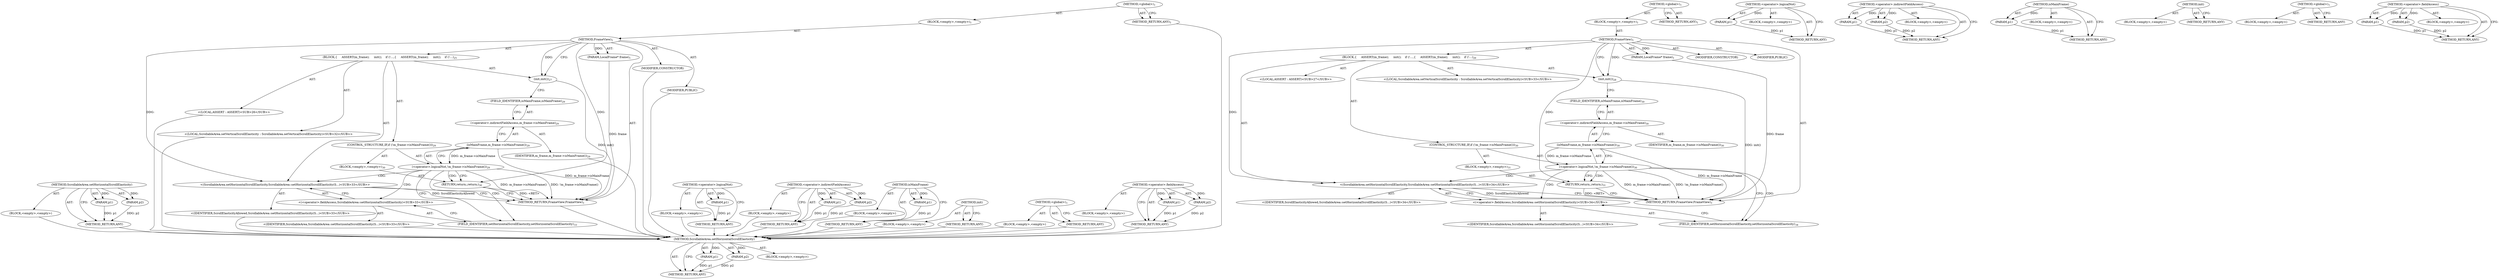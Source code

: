 digraph "&lt;operator&gt;.fieldAccess" {
vulnerable_68 [label=<(METHOD,ScrollableArea.setHorizontalScrollElasticity)>];
vulnerable_69 [label=<(PARAM,p1)>];
vulnerable_70 [label=<(PARAM,p2)>];
vulnerable_71 [label=<(BLOCK,&lt;empty&gt;,&lt;empty&gt;)>];
vulnerable_72 [label=<(METHOD_RETURN,ANY)>];
vulnerable_6 [label=<(METHOD,&lt;global&gt;)<SUB>1</SUB>>];
vulnerable_7 [label=<(BLOCK,&lt;empty&gt;,&lt;empty&gt;)<SUB>1</SUB>>];
vulnerable_8 [label=<(METHOD,FrameView)<SUB>1</SUB>>];
vulnerable_9 [label=<(PARAM,LocalFrame* frame)<SUB>1</SUB>>];
vulnerable_10 [label=<(BLOCK,{
     ASSERT(m_frame);
     init();

    if (!...,{
     ASSERT(m_frame);
     init();

    if (!...)<SUB>25</SUB>>];
vulnerable_11 [label="<(LOCAL,ASSERT : ASSERT)<SUB>26</SUB>>"];
vulnerable_12 [label=<(init,init())<SUB>27</SUB>>];
vulnerable_13 [label=<(CONTROL_STRUCTURE,IF,if (!m_frame-&gt;isMainFrame()))<SUB>29</SUB>>];
vulnerable_14 [label=<(&lt;operator&gt;.logicalNot,!m_frame-&gt;isMainFrame())<SUB>29</SUB>>];
vulnerable_15 [label=<(isMainFrame,m_frame-&gt;isMainFrame())<SUB>29</SUB>>];
vulnerable_16 [label=<(&lt;operator&gt;.indirectFieldAccess,m_frame-&gt;isMainFrame)<SUB>29</SUB>>];
vulnerable_17 [label=<(IDENTIFIER,m_frame,m_frame-&gt;isMainFrame())<SUB>29</SUB>>];
vulnerable_18 [label=<(FIELD_IDENTIFIER,isMainFrame,isMainFrame)<SUB>29</SUB>>];
vulnerable_19 [label=<(BLOCK,&lt;empty&gt;,&lt;empty&gt;)<SUB>30</SUB>>];
vulnerable_20 [label=<(RETURN,return;,return;)<SUB>30</SUB>>];
vulnerable_21 [label="<(LOCAL,ScrollableArea.setVerticalScrollElasticity : ScrollableArea.setVerticalScrollElasticity)<SUB>32</SUB>>"];
vulnerable_22 [label="<(ScrollableArea.setHorizontalScrollElasticity,ScrollableArea::setHorizontalScrollElasticity(S...)<SUB>33</SUB>>"];
vulnerable_23 [label="<(&lt;operator&gt;.fieldAccess,ScrollableArea::setHorizontalScrollElasticity)<SUB>33</SUB>>"];
vulnerable_24 [label="<(IDENTIFIER,ScrollableArea,ScrollableArea::setHorizontalScrollElasticity(S...)<SUB>33</SUB>>"];
vulnerable_25 [label=<(FIELD_IDENTIFIER,setHorizontalScrollElasticity,setHorizontalScrollElasticity)<SUB>33</SUB>>];
vulnerable_26 [label="<(IDENTIFIER,ScrollElasticityAllowed,ScrollableArea::setHorizontalScrollElasticity(S...)<SUB>33</SUB>>"];
vulnerable_27 [label=<(MODIFIER,CONSTRUCTOR)>];
vulnerable_28 [label=<(MODIFIER,PUBLIC)>];
vulnerable_29 [label=<(METHOD_RETURN,FrameView.FrameView)<SUB>1</SUB>>];
vulnerable_31 [label=<(METHOD_RETURN,ANY)<SUB>1</SUB>>];
vulnerable_55 [label=<(METHOD,&lt;operator&gt;.logicalNot)>];
vulnerable_56 [label=<(PARAM,p1)>];
vulnerable_57 [label=<(BLOCK,&lt;empty&gt;,&lt;empty&gt;)>];
vulnerable_58 [label=<(METHOD_RETURN,ANY)>];
vulnerable_63 [label=<(METHOD,&lt;operator&gt;.indirectFieldAccess)>];
vulnerable_64 [label=<(PARAM,p1)>];
vulnerable_65 [label=<(PARAM,p2)>];
vulnerable_66 [label=<(BLOCK,&lt;empty&gt;,&lt;empty&gt;)>];
vulnerable_67 [label=<(METHOD_RETURN,ANY)>];
vulnerable_59 [label=<(METHOD,isMainFrame)>];
vulnerable_60 [label=<(PARAM,p1)>];
vulnerable_61 [label=<(BLOCK,&lt;empty&gt;,&lt;empty&gt;)>];
vulnerable_62 [label=<(METHOD_RETURN,ANY)>];
vulnerable_52 [label=<(METHOD,init)>];
vulnerable_53 [label=<(BLOCK,&lt;empty&gt;,&lt;empty&gt;)>];
vulnerable_54 [label=<(METHOD_RETURN,ANY)>];
vulnerable_46 [label=<(METHOD,&lt;global&gt;)<SUB>1</SUB>>];
vulnerable_47 [label=<(BLOCK,&lt;empty&gt;,&lt;empty&gt;)>];
vulnerable_48 [label=<(METHOD_RETURN,ANY)>];
vulnerable_73 [label=<(METHOD,&lt;operator&gt;.fieldAccess)>];
vulnerable_74 [label=<(PARAM,p1)>];
vulnerable_75 [label=<(PARAM,p2)>];
vulnerable_76 [label=<(BLOCK,&lt;empty&gt;,&lt;empty&gt;)>];
vulnerable_77 [label=<(METHOD_RETURN,ANY)>];
fixed_68 [label=<(METHOD,ScrollableArea.setHorizontalScrollElasticity)>];
fixed_69 [label=<(PARAM,p1)>];
fixed_70 [label=<(PARAM,p2)>];
fixed_71 [label=<(BLOCK,&lt;empty&gt;,&lt;empty&gt;)>];
fixed_72 [label=<(METHOD_RETURN,ANY)>];
fixed_6 [label=<(METHOD,&lt;global&gt;)<SUB>1</SUB>>];
fixed_7 [label=<(BLOCK,&lt;empty&gt;,&lt;empty&gt;)<SUB>1</SUB>>];
fixed_8 [label=<(METHOD,FrameView)<SUB>1</SUB>>];
fixed_9 [label=<(PARAM,LocalFrame* frame)<SUB>1</SUB>>];
fixed_10 [label=<(BLOCK,{
     ASSERT(m_frame);
     init();

    if (!...,{
     ASSERT(m_frame);
     init();

    if (!...)<SUB>26</SUB>>];
fixed_11 [label="<(LOCAL,ASSERT : ASSERT)<SUB>27</SUB>>"];
fixed_12 [label=<(init,init())<SUB>28</SUB>>];
fixed_13 [label=<(CONTROL_STRUCTURE,IF,if (!m_frame-&gt;isMainFrame()))<SUB>30</SUB>>];
fixed_14 [label=<(&lt;operator&gt;.logicalNot,!m_frame-&gt;isMainFrame())<SUB>30</SUB>>];
fixed_15 [label=<(isMainFrame,m_frame-&gt;isMainFrame())<SUB>30</SUB>>];
fixed_16 [label=<(&lt;operator&gt;.indirectFieldAccess,m_frame-&gt;isMainFrame)<SUB>30</SUB>>];
fixed_17 [label=<(IDENTIFIER,m_frame,m_frame-&gt;isMainFrame())<SUB>30</SUB>>];
fixed_18 [label=<(FIELD_IDENTIFIER,isMainFrame,isMainFrame)<SUB>30</SUB>>];
fixed_19 [label=<(BLOCK,&lt;empty&gt;,&lt;empty&gt;)<SUB>31</SUB>>];
fixed_20 [label=<(RETURN,return;,return;)<SUB>31</SUB>>];
fixed_21 [label="<(LOCAL,ScrollableArea.setVerticalScrollElasticity : ScrollableArea.setVerticalScrollElasticity)<SUB>33</SUB>>"];
fixed_22 [label="<(ScrollableArea.setHorizontalScrollElasticity,ScrollableArea::setHorizontalScrollElasticity(S...)<SUB>34</SUB>>"];
fixed_23 [label="<(&lt;operator&gt;.fieldAccess,ScrollableArea::setHorizontalScrollElasticity)<SUB>34</SUB>>"];
fixed_24 [label="<(IDENTIFIER,ScrollableArea,ScrollableArea::setHorizontalScrollElasticity(S...)<SUB>34</SUB>>"];
fixed_25 [label=<(FIELD_IDENTIFIER,setHorizontalScrollElasticity,setHorizontalScrollElasticity)<SUB>34</SUB>>];
fixed_26 [label="<(IDENTIFIER,ScrollElasticityAllowed,ScrollableArea::setHorizontalScrollElasticity(S...)<SUB>34</SUB>>"];
fixed_27 [label=<(MODIFIER,CONSTRUCTOR)>];
fixed_28 [label=<(MODIFIER,PUBLIC)>];
fixed_29 [label=<(METHOD_RETURN,FrameView.FrameView)<SUB>1</SUB>>];
fixed_31 [label=<(METHOD_RETURN,ANY)<SUB>1</SUB>>];
fixed_55 [label=<(METHOD,&lt;operator&gt;.logicalNot)>];
fixed_56 [label=<(PARAM,p1)>];
fixed_57 [label=<(BLOCK,&lt;empty&gt;,&lt;empty&gt;)>];
fixed_58 [label=<(METHOD_RETURN,ANY)>];
fixed_63 [label=<(METHOD,&lt;operator&gt;.indirectFieldAccess)>];
fixed_64 [label=<(PARAM,p1)>];
fixed_65 [label=<(PARAM,p2)>];
fixed_66 [label=<(BLOCK,&lt;empty&gt;,&lt;empty&gt;)>];
fixed_67 [label=<(METHOD_RETURN,ANY)>];
fixed_59 [label=<(METHOD,isMainFrame)>];
fixed_60 [label=<(PARAM,p1)>];
fixed_61 [label=<(BLOCK,&lt;empty&gt;,&lt;empty&gt;)>];
fixed_62 [label=<(METHOD_RETURN,ANY)>];
fixed_52 [label=<(METHOD,init)>];
fixed_53 [label=<(BLOCK,&lt;empty&gt;,&lt;empty&gt;)>];
fixed_54 [label=<(METHOD_RETURN,ANY)>];
fixed_46 [label=<(METHOD,&lt;global&gt;)<SUB>1</SUB>>];
fixed_47 [label=<(BLOCK,&lt;empty&gt;,&lt;empty&gt;)>];
fixed_48 [label=<(METHOD_RETURN,ANY)>];
fixed_73 [label=<(METHOD,&lt;operator&gt;.fieldAccess)>];
fixed_74 [label=<(PARAM,p1)>];
fixed_75 [label=<(PARAM,p2)>];
fixed_76 [label=<(BLOCK,&lt;empty&gt;,&lt;empty&gt;)>];
fixed_77 [label=<(METHOD_RETURN,ANY)>];
vulnerable_68 -> vulnerable_69  [key=0, label="AST: "];
vulnerable_68 -> vulnerable_69  [key=1, label="DDG: "];
vulnerable_68 -> vulnerable_71  [key=0, label="AST: "];
vulnerable_68 -> vulnerable_70  [key=0, label="AST: "];
vulnerable_68 -> vulnerable_70  [key=1, label="DDG: "];
vulnerable_68 -> vulnerable_72  [key=0, label="AST: "];
vulnerable_68 -> vulnerable_72  [key=1, label="CFG: "];
vulnerable_69 -> vulnerable_72  [key=0, label="DDG: p1"];
vulnerable_70 -> vulnerable_72  [key=0, label="DDG: p2"];
vulnerable_71 -> fixed_68  [key=0];
vulnerable_72 -> fixed_68  [key=0];
vulnerable_6 -> vulnerable_7  [key=0, label="AST: "];
vulnerable_6 -> vulnerable_31  [key=0, label="AST: "];
vulnerable_6 -> vulnerable_31  [key=1, label="CFG: "];
vulnerable_7 -> vulnerable_8  [key=0, label="AST: "];
vulnerable_8 -> vulnerable_9  [key=0, label="AST: "];
vulnerable_8 -> vulnerable_9  [key=1, label="DDG: "];
vulnerable_8 -> vulnerable_10  [key=0, label="AST: "];
vulnerable_8 -> vulnerable_27  [key=0, label="AST: "];
vulnerable_8 -> vulnerable_28  [key=0, label="AST: "];
vulnerable_8 -> vulnerable_29  [key=0, label="AST: "];
vulnerable_8 -> vulnerable_12  [key=0, label="CFG: "];
vulnerable_8 -> vulnerable_12  [key=1, label="DDG: "];
vulnerable_8 -> vulnerable_22  [key=0, label="DDG: "];
vulnerable_8 -> vulnerable_20  [key=0, label="DDG: "];
vulnerable_9 -> vulnerable_29  [key=0, label="DDG: frame"];
vulnerable_10 -> vulnerable_11  [key=0, label="AST: "];
vulnerable_10 -> vulnerable_12  [key=0, label="AST: "];
vulnerable_10 -> vulnerable_13  [key=0, label="AST: "];
vulnerable_10 -> vulnerable_21  [key=0, label="AST: "];
vulnerable_10 -> vulnerable_22  [key=0, label="AST: "];
vulnerable_11 -> fixed_68  [key=0];
vulnerable_12 -> vulnerable_18  [key=0, label="CFG: "];
vulnerable_12 -> vulnerable_29  [key=0, label="DDG: init()"];
vulnerable_13 -> vulnerable_14  [key=0, label="AST: "];
vulnerable_13 -> vulnerable_19  [key=0, label="AST: "];
vulnerable_14 -> vulnerable_15  [key=0, label="AST: "];
vulnerable_14 -> vulnerable_20  [key=0, label="CFG: "];
vulnerable_14 -> vulnerable_20  [key=1, label="CDG: "];
vulnerable_14 -> vulnerable_25  [key=0, label="CFG: "];
vulnerable_14 -> vulnerable_25  [key=1, label="CDG: "];
vulnerable_14 -> vulnerable_29  [key=0, label="DDG: m_frame-&gt;isMainFrame()"];
vulnerable_14 -> vulnerable_29  [key=1, label="DDG: !m_frame-&gt;isMainFrame()"];
vulnerable_14 -> vulnerable_22  [key=0, label="CDG: "];
vulnerable_14 -> vulnerable_23  [key=0, label="CDG: "];
vulnerable_15 -> vulnerable_16  [key=0, label="AST: "];
vulnerable_15 -> vulnerable_14  [key=0, label="CFG: "];
vulnerable_15 -> vulnerable_14  [key=1, label="DDG: m_frame-&gt;isMainFrame"];
vulnerable_15 -> vulnerable_29  [key=0, label="DDG: m_frame-&gt;isMainFrame"];
vulnerable_16 -> vulnerable_17  [key=0, label="AST: "];
vulnerable_16 -> vulnerable_18  [key=0, label="AST: "];
vulnerable_16 -> vulnerable_15  [key=0, label="CFG: "];
vulnerable_17 -> fixed_68  [key=0];
vulnerable_18 -> vulnerable_16  [key=0, label="CFG: "];
vulnerable_19 -> vulnerable_20  [key=0, label="AST: "];
vulnerable_20 -> vulnerable_29  [key=0, label="CFG: "];
vulnerable_20 -> vulnerable_29  [key=1, label="DDG: &lt;RET&gt;"];
vulnerable_21 -> fixed_68  [key=0];
vulnerable_22 -> vulnerable_23  [key=0, label="AST: "];
vulnerable_22 -> vulnerable_26  [key=0, label="AST: "];
vulnerable_22 -> vulnerable_29  [key=0, label="CFG: "];
vulnerable_22 -> vulnerable_29  [key=1, label="DDG: ScrollElasticityAllowed"];
vulnerable_23 -> vulnerable_24  [key=0, label="AST: "];
vulnerable_23 -> vulnerable_25  [key=0, label="AST: "];
vulnerable_23 -> vulnerable_22  [key=0, label="CFG: "];
vulnerable_24 -> fixed_68  [key=0];
vulnerable_25 -> vulnerable_23  [key=0, label="CFG: "];
vulnerable_26 -> fixed_68  [key=0];
vulnerable_27 -> fixed_68  [key=0];
vulnerable_28 -> fixed_68  [key=0];
vulnerable_29 -> fixed_68  [key=0];
vulnerable_31 -> fixed_68  [key=0];
vulnerable_55 -> vulnerable_56  [key=0, label="AST: "];
vulnerable_55 -> vulnerable_56  [key=1, label="DDG: "];
vulnerable_55 -> vulnerable_57  [key=0, label="AST: "];
vulnerable_55 -> vulnerable_58  [key=0, label="AST: "];
vulnerable_55 -> vulnerable_58  [key=1, label="CFG: "];
vulnerable_56 -> vulnerable_58  [key=0, label="DDG: p1"];
vulnerable_57 -> fixed_68  [key=0];
vulnerable_58 -> fixed_68  [key=0];
vulnerable_63 -> vulnerable_64  [key=0, label="AST: "];
vulnerable_63 -> vulnerable_64  [key=1, label="DDG: "];
vulnerable_63 -> vulnerable_66  [key=0, label="AST: "];
vulnerable_63 -> vulnerable_65  [key=0, label="AST: "];
vulnerable_63 -> vulnerable_65  [key=1, label="DDG: "];
vulnerable_63 -> vulnerable_67  [key=0, label="AST: "];
vulnerable_63 -> vulnerable_67  [key=1, label="CFG: "];
vulnerable_64 -> vulnerable_67  [key=0, label="DDG: p1"];
vulnerable_65 -> vulnerable_67  [key=0, label="DDG: p2"];
vulnerable_66 -> fixed_68  [key=0];
vulnerable_67 -> fixed_68  [key=0];
vulnerable_59 -> vulnerable_60  [key=0, label="AST: "];
vulnerable_59 -> vulnerable_60  [key=1, label="DDG: "];
vulnerable_59 -> vulnerable_61  [key=0, label="AST: "];
vulnerable_59 -> vulnerable_62  [key=0, label="AST: "];
vulnerable_59 -> vulnerable_62  [key=1, label="CFG: "];
vulnerable_60 -> vulnerable_62  [key=0, label="DDG: p1"];
vulnerable_61 -> fixed_68  [key=0];
vulnerable_62 -> fixed_68  [key=0];
vulnerable_52 -> vulnerable_53  [key=0, label="AST: "];
vulnerable_52 -> vulnerable_54  [key=0, label="AST: "];
vulnerable_52 -> vulnerable_54  [key=1, label="CFG: "];
vulnerable_53 -> fixed_68  [key=0];
vulnerable_54 -> fixed_68  [key=0];
vulnerable_46 -> vulnerable_47  [key=0, label="AST: "];
vulnerable_46 -> vulnerable_48  [key=0, label="AST: "];
vulnerable_46 -> vulnerable_48  [key=1, label="CFG: "];
vulnerable_47 -> fixed_68  [key=0];
vulnerable_48 -> fixed_68  [key=0];
vulnerable_73 -> vulnerable_74  [key=0, label="AST: "];
vulnerable_73 -> vulnerable_74  [key=1, label="DDG: "];
vulnerable_73 -> vulnerable_76  [key=0, label="AST: "];
vulnerable_73 -> vulnerable_75  [key=0, label="AST: "];
vulnerable_73 -> vulnerable_75  [key=1, label="DDG: "];
vulnerable_73 -> vulnerable_77  [key=0, label="AST: "];
vulnerable_73 -> vulnerable_77  [key=1, label="CFG: "];
vulnerable_74 -> vulnerable_77  [key=0, label="DDG: p1"];
vulnerable_75 -> vulnerable_77  [key=0, label="DDG: p2"];
vulnerable_76 -> fixed_68  [key=0];
vulnerable_77 -> fixed_68  [key=0];
fixed_68 -> fixed_69  [key=0, label="AST: "];
fixed_68 -> fixed_69  [key=1, label="DDG: "];
fixed_68 -> fixed_71  [key=0, label="AST: "];
fixed_68 -> fixed_70  [key=0, label="AST: "];
fixed_68 -> fixed_70  [key=1, label="DDG: "];
fixed_68 -> fixed_72  [key=0, label="AST: "];
fixed_68 -> fixed_72  [key=1, label="CFG: "];
fixed_69 -> fixed_72  [key=0, label="DDG: p1"];
fixed_70 -> fixed_72  [key=0, label="DDG: p2"];
fixed_6 -> fixed_7  [key=0, label="AST: "];
fixed_6 -> fixed_31  [key=0, label="AST: "];
fixed_6 -> fixed_31  [key=1, label="CFG: "];
fixed_7 -> fixed_8  [key=0, label="AST: "];
fixed_8 -> fixed_9  [key=0, label="AST: "];
fixed_8 -> fixed_9  [key=1, label="DDG: "];
fixed_8 -> fixed_10  [key=0, label="AST: "];
fixed_8 -> fixed_27  [key=0, label="AST: "];
fixed_8 -> fixed_28  [key=0, label="AST: "];
fixed_8 -> fixed_29  [key=0, label="AST: "];
fixed_8 -> fixed_12  [key=0, label="CFG: "];
fixed_8 -> fixed_12  [key=1, label="DDG: "];
fixed_8 -> fixed_22  [key=0, label="DDG: "];
fixed_8 -> fixed_20  [key=0, label="DDG: "];
fixed_9 -> fixed_29  [key=0, label="DDG: frame"];
fixed_10 -> fixed_11  [key=0, label="AST: "];
fixed_10 -> fixed_12  [key=0, label="AST: "];
fixed_10 -> fixed_13  [key=0, label="AST: "];
fixed_10 -> fixed_21  [key=0, label="AST: "];
fixed_10 -> fixed_22  [key=0, label="AST: "];
fixed_12 -> fixed_18  [key=0, label="CFG: "];
fixed_12 -> fixed_29  [key=0, label="DDG: init()"];
fixed_13 -> fixed_14  [key=0, label="AST: "];
fixed_13 -> fixed_19  [key=0, label="AST: "];
fixed_14 -> fixed_15  [key=0, label="AST: "];
fixed_14 -> fixed_20  [key=0, label="CFG: "];
fixed_14 -> fixed_20  [key=1, label="CDG: "];
fixed_14 -> fixed_25  [key=0, label="CFG: "];
fixed_14 -> fixed_25  [key=1, label="CDG: "];
fixed_14 -> fixed_29  [key=0, label="DDG: m_frame-&gt;isMainFrame()"];
fixed_14 -> fixed_29  [key=1, label="DDG: !m_frame-&gt;isMainFrame()"];
fixed_14 -> fixed_22  [key=0, label="CDG: "];
fixed_14 -> fixed_23  [key=0, label="CDG: "];
fixed_15 -> fixed_16  [key=0, label="AST: "];
fixed_15 -> fixed_14  [key=0, label="CFG: "];
fixed_15 -> fixed_14  [key=1, label="DDG: m_frame-&gt;isMainFrame"];
fixed_15 -> fixed_29  [key=0, label="DDG: m_frame-&gt;isMainFrame"];
fixed_16 -> fixed_17  [key=0, label="AST: "];
fixed_16 -> fixed_18  [key=0, label="AST: "];
fixed_16 -> fixed_15  [key=0, label="CFG: "];
fixed_18 -> fixed_16  [key=0, label="CFG: "];
fixed_19 -> fixed_20  [key=0, label="AST: "];
fixed_20 -> fixed_29  [key=0, label="CFG: "];
fixed_20 -> fixed_29  [key=1, label="DDG: &lt;RET&gt;"];
fixed_22 -> fixed_23  [key=0, label="AST: "];
fixed_22 -> fixed_26  [key=0, label="AST: "];
fixed_22 -> fixed_29  [key=0, label="CFG: "];
fixed_22 -> fixed_29  [key=1, label="DDG: ScrollElasticityAllowed"];
fixed_23 -> fixed_24  [key=0, label="AST: "];
fixed_23 -> fixed_25  [key=0, label="AST: "];
fixed_23 -> fixed_22  [key=0, label="CFG: "];
fixed_25 -> fixed_23  [key=0, label="CFG: "];
fixed_55 -> fixed_56  [key=0, label="AST: "];
fixed_55 -> fixed_56  [key=1, label="DDG: "];
fixed_55 -> fixed_57  [key=0, label="AST: "];
fixed_55 -> fixed_58  [key=0, label="AST: "];
fixed_55 -> fixed_58  [key=1, label="CFG: "];
fixed_56 -> fixed_58  [key=0, label="DDG: p1"];
fixed_63 -> fixed_64  [key=0, label="AST: "];
fixed_63 -> fixed_64  [key=1, label="DDG: "];
fixed_63 -> fixed_66  [key=0, label="AST: "];
fixed_63 -> fixed_65  [key=0, label="AST: "];
fixed_63 -> fixed_65  [key=1, label="DDG: "];
fixed_63 -> fixed_67  [key=0, label="AST: "];
fixed_63 -> fixed_67  [key=1, label="CFG: "];
fixed_64 -> fixed_67  [key=0, label="DDG: p1"];
fixed_65 -> fixed_67  [key=0, label="DDG: p2"];
fixed_59 -> fixed_60  [key=0, label="AST: "];
fixed_59 -> fixed_60  [key=1, label="DDG: "];
fixed_59 -> fixed_61  [key=0, label="AST: "];
fixed_59 -> fixed_62  [key=0, label="AST: "];
fixed_59 -> fixed_62  [key=1, label="CFG: "];
fixed_60 -> fixed_62  [key=0, label="DDG: p1"];
fixed_52 -> fixed_53  [key=0, label="AST: "];
fixed_52 -> fixed_54  [key=0, label="AST: "];
fixed_52 -> fixed_54  [key=1, label="CFG: "];
fixed_46 -> fixed_47  [key=0, label="AST: "];
fixed_46 -> fixed_48  [key=0, label="AST: "];
fixed_46 -> fixed_48  [key=1, label="CFG: "];
fixed_73 -> fixed_74  [key=0, label="AST: "];
fixed_73 -> fixed_74  [key=1, label="DDG: "];
fixed_73 -> fixed_76  [key=0, label="AST: "];
fixed_73 -> fixed_75  [key=0, label="AST: "];
fixed_73 -> fixed_75  [key=1, label="DDG: "];
fixed_73 -> fixed_77  [key=0, label="AST: "];
fixed_73 -> fixed_77  [key=1, label="CFG: "];
fixed_74 -> fixed_77  [key=0, label="DDG: p1"];
fixed_75 -> fixed_77  [key=0, label="DDG: p2"];
}
